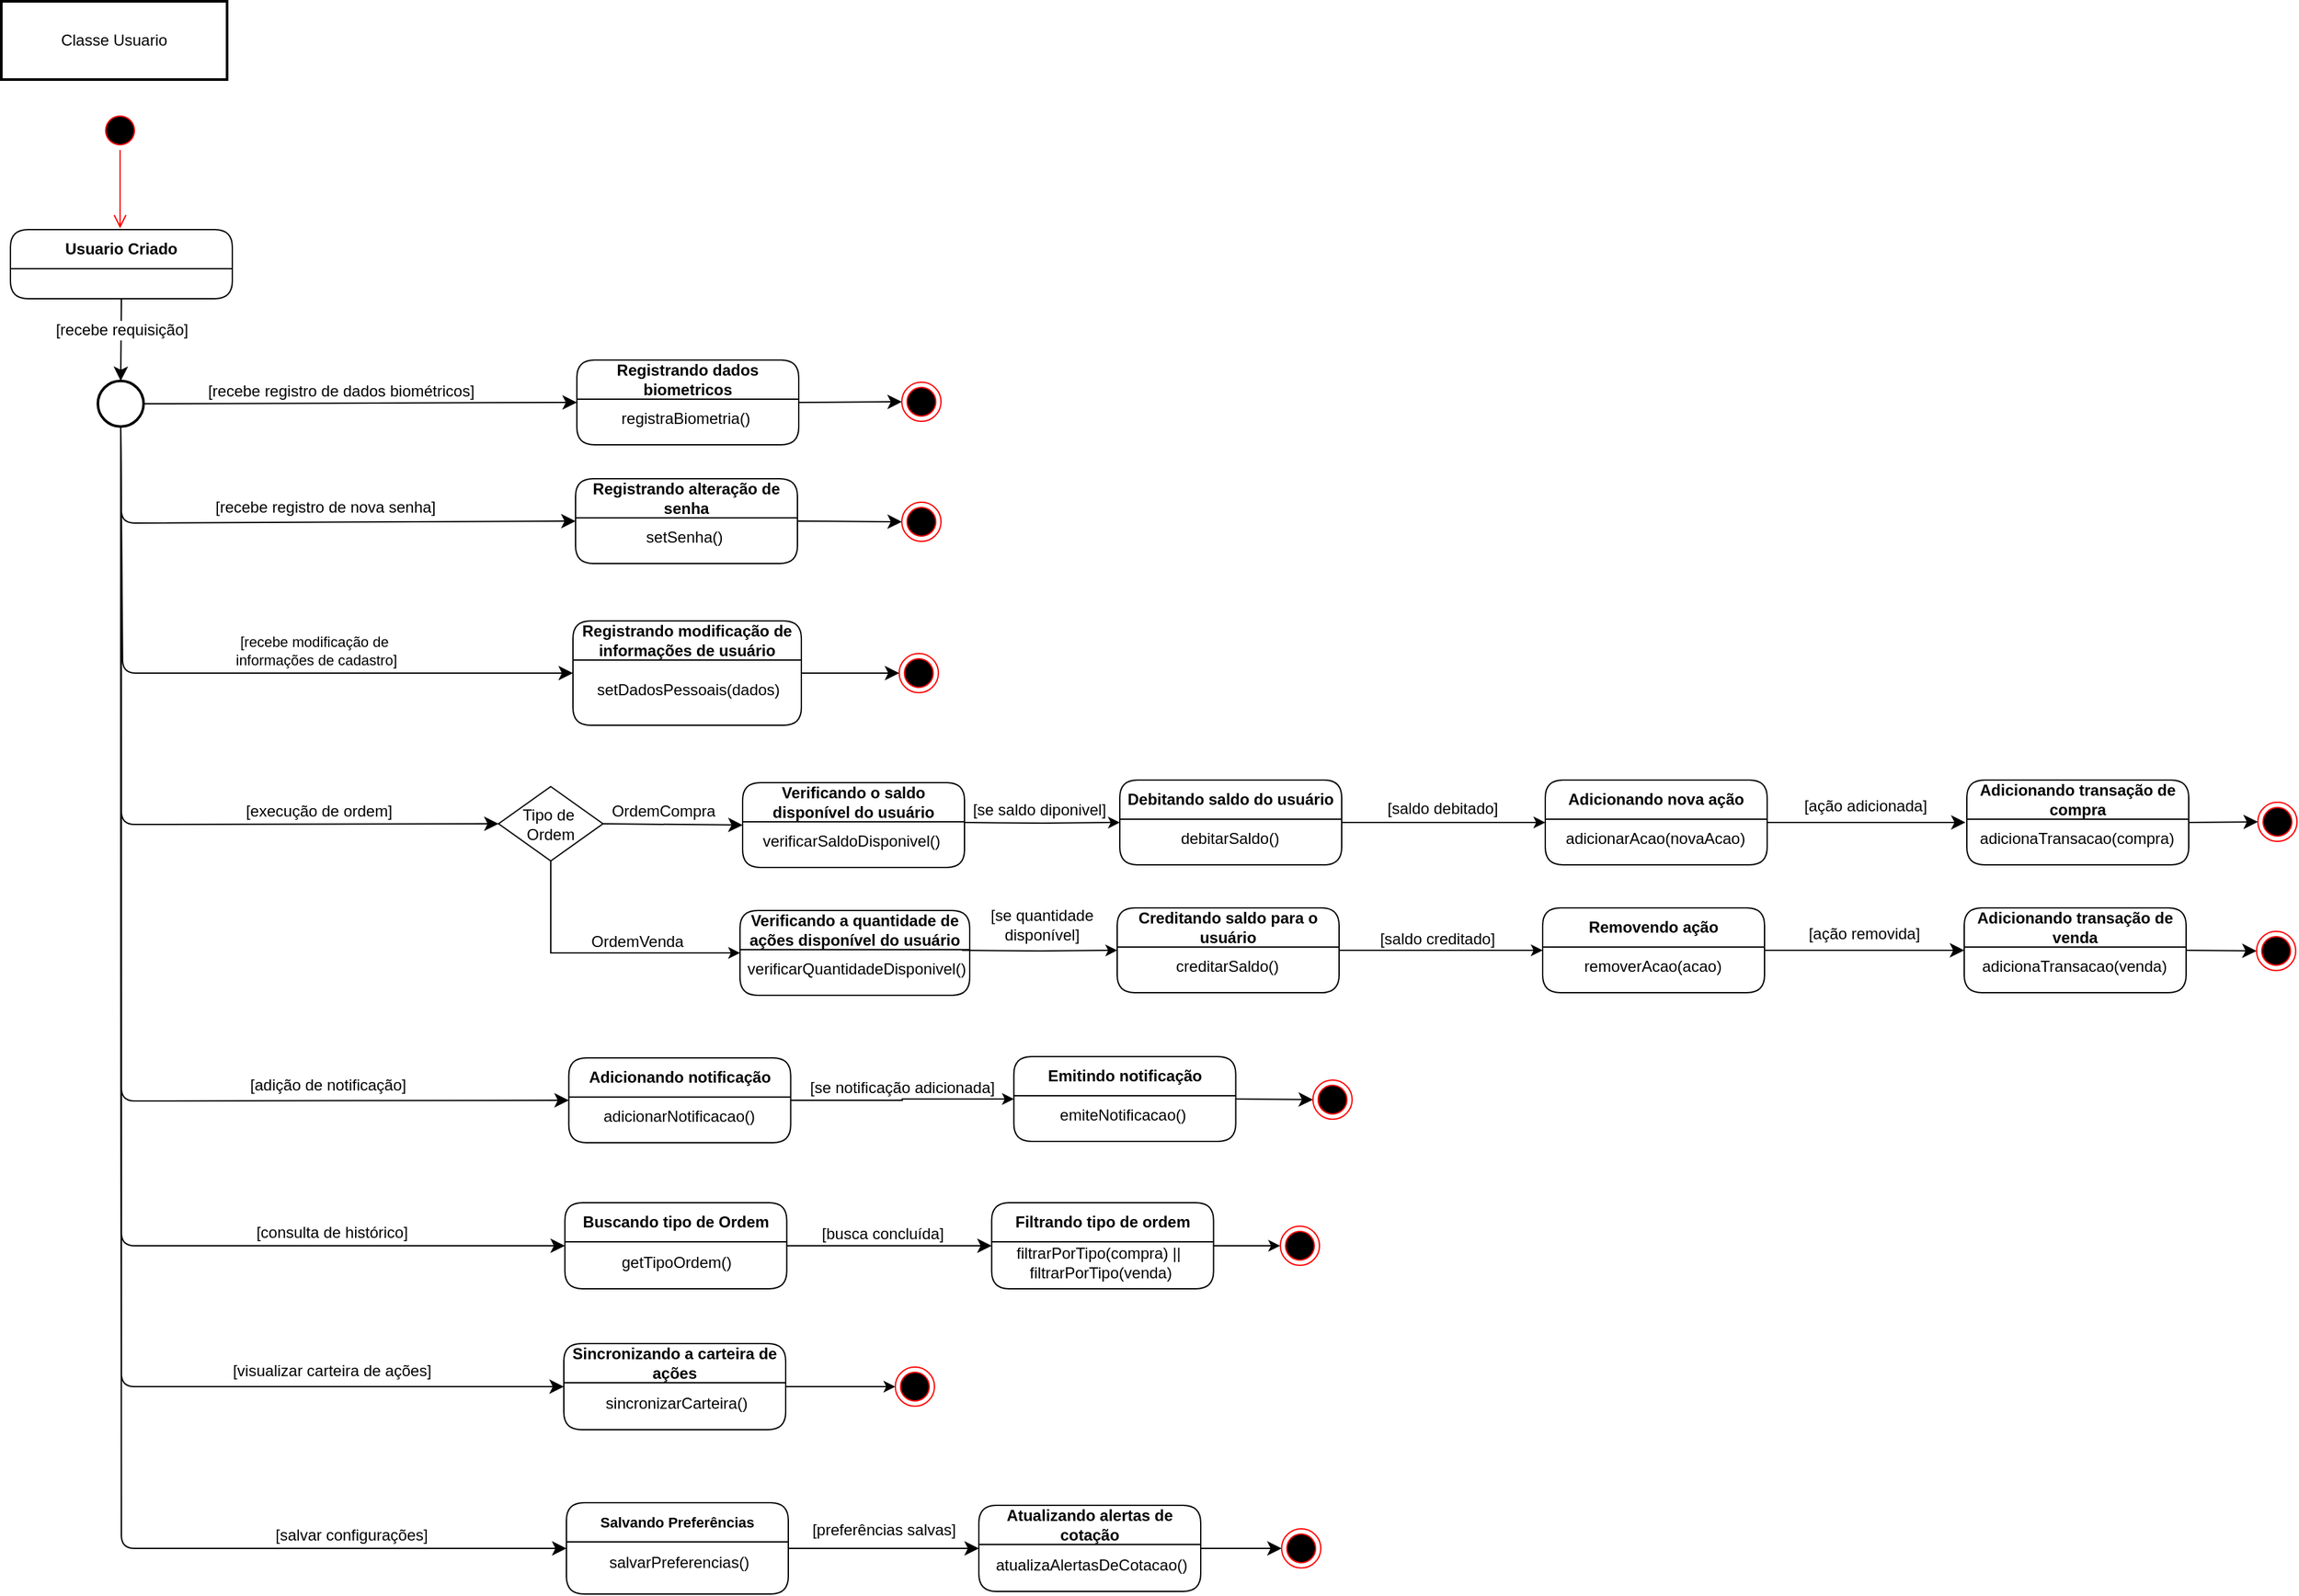 <mxfile version="24.7.17">
  <diagram name="Página-1" id="I79DG9nxFcM3Ktv46hhQ">
    <mxGraphModel dx="2790" dy="1002" grid="0" gridSize="10" guides="0" tooltips="1" connect="1" arrows="1" fold="1" page="0" pageScale="1" pageWidth="827" pageHeight="1169" math="0" shadow="0">
      <root>
        <mxCell id="0" />
        <mxCell id="1" parent="0" />
        <mxCell id="G_4jB5h9tyF6BoxG4SK3-19" style="edgeStyle=none;shape=connector;curved=0;rounded=1;orthogonalLoop=1;jettySize=auto;html=1;exitX=0.5;exitY=1;exitDx=0;exitDy=0;entryX=0.5;entryY=0;entryDx=0;entryDy=0;strokeColor=default;align=center;verticalAlign=middle;fontFamily=Helvetica;fontSize=12;fontColor=default;labelBackgroundColor=default;startSize=8;endArrow=classic;endSize=8;" parent="1" edge="1" target="G_4jB5h9tyF6BoxG4SK3-18" source="G_4jB5h9tyF6BoxG4SK3-15">
          <mxGeometry relative="1" as="geometry">
            <mxPoint x="-265" y="723.5" as="sourcePoint" />
            <mxPoint x="-128.0" y="722.5" as="targetPoint" />
          </mxGeometry>
        </mxCell>
        <mxCell id="q8ojRqLTtz0W8uFgenrz-3" value="[recebe requisição]" style="edgeLabel;html=1;align=center;verticalAlign=middle;resizable=0;points=[];fontSize=12;fontFamily=Helvetica;fontColor=default;labelBackgroundColor=default;" parent="G_4jB5h9tyF6BoxG4SK3-19" vertex="1" connectable="0">
          <mxGeometry x="-0.189" y="2" relative="1" as="geometry">
            <mxPoint x="-2" y="-2" as="offset" />
          </mxGeometry>
        </mxCell>
        <mxCell id="G_4jB5h9tyF6BoxG4SK3-15" value="Usuario Criado" style="swimlane;whiteSpace=wrap;html=1;startSize=30;rounded=1;" parent="1" vertex="1">
          <mxGeometry x="-196" y="589" width="170" height="53" as="geometry" />
        </mxCell>
        <mxCell id="j5lY1KdBsQA8LZKXSyf9-4" style="edgeStyle=none;curved=0;rounded=1;orthogonalLoop=1;jettySize=auto;html=1;exitX=0.5;exitY=1;exitDx=0;exitDy=0;entryX=0;entryY=0.5;entryDx=0;entryDy=0;fontSize=12;startSize=8;endSize=8;" edge="1" parent="1" source="G_4jB5h9tyF6BoxG4SK3-18" target="tV29D7XiEOSRwRjeyNrB-37">
          <mxGeometry relative="1" as="geometry">
            <Array as="points">
              <mxPoint x="-111" y="814" />
            </Array>
          </mxGeometry>
        </mxCell>
        <mxCell id="j5lY1KdBsQA8LZKXSyf9-6" style="edgeStyle=none;shape=connector;curved=0;rounded=1;orthogonalLoop=1;jettySize=auto;html=1;exitX=1;exitY=0.5;exitDx=0;exitDy=0;entryX=0;entryY=0.5;entryDx=0;entryDy=0;strokeColor=default;align=center;verticalAlign=middle;fontFamily=Helvetica;fontSize=12;fontColor=default;labelBackgroundColor=default;startSize=8;endArrow=classic;endSize=8;" edge="1" parent="1" source="G_4jB5h9tyF6BoxG4SK3-18" target="tV29D7XiEOSRwRjeyNrB-5">
          <mxGeometry relative="1" as="geometry" />
        </mxCell>
        <mxCell id="j5lY1KdBsQA8LZKXSyf9-7" value="[recebe registro de dados biométricos]" style="edgeLabel;html=1;align=center;verticalAlign=middle;resizable=0;points=[];fontSize=12;fontFamily=Helvetica;fontColor=default;labelBackgroundColor=default;" vertex="1" connectable="0" parent="j5lY1KdBsQA8LZKXSyf9-6">
          <mxGeometry x="-0.125" y="-1" relative="1" as="geometry">
            <mxPoint x="5" y="-10" as="offset" />
          </mxGeometry>
        </mxCell>
        <mxCell id="j5lY1KdBsQA8LZKXSyf9-13" style="edgeStyle=none;shape=connector;curved=0;rounded=1;orthogonalLoop=1;jettySize=auto;html=1;exitX=0.5;exitY=1;exitDx=0;exitDy=0;entryX=0;entryY=0.5;entryDx=0;entryDy=0;strokeColor=default;align=center;verticalAlign=middle;fontFamily=Helvetica;fontSize=12;fontColor=default;labelBackgroundColor=default;startSize=8;endArrow=classic;endSize=8;" edge="1" parent="1" source="G_4jB5h9tyF6BoxG4SK3-18" target="tV29D7XiEOSRwRjeyNrB-44">
          <mxGeometry relative="1" as="geometry">
            <Array as="points">
              <mxPoint x="-110" y="929" />
            </Array>
          </mxGeometry>
        </mxCell>
        <mxCell id="j5lY1KdBsQA8LZKXSyf9-15" style="edgeStyle=none;shape=connector;curved=0;rounded=1;orthogonalLoop=1;jettySize=auto;html=1;exitX=0.5;exitY=1;exitDx=0;exitDy=0;entryX=0;entryY=0.5;entryDx=0;entryDy=0;strokeColor=default;align=center;verticalAlign=middle;fontFamily=Helvetica;fontSize=12;fontColor=default;labelBackgroundColor=default;startSize=8;endArrow=classic;endSize=8;" edge="1" parent="1" source="G_4jB5h9tyF6BoxG4SK3-18" target="tV29D7XiEOSRwRjeyNrB-130">
          <mxGeometry relative="1" as="geometry">
            <Array as="points">
              <mxPoint x="-111" y="1045" />
            </Array>
          </mxGeometry>
        </mxCell>
        <mxCell id="j5lY1KdBsQA8LZKXSyf9-23" style="edgeStyle=none;shape=connector;curved=0;rounded=1;orthogonalLoop=1;jettySize=auto;html=1;exitX=0.5;exitY=1;exitDx=0;exitDy=0;entryX=0;entryY=0.5;entryDx=0;entryDy=0;strokeColor=default;align=center;verticalAlign=middle;fontFamily=Helvetica;fontSize=12;fontColor=default;labelBackgroundColor=default;startSize=8;endArrow=classic;endSize=8;" edge="1" parent="1" source="G_4jB5h9tyF6BoxG4SK3-18" target="tV29D7XiEOSRwRjeyNrB-94">
          <mxGeometry relative="1" as="geometry">
            <Array as="points">
              <mxPoint x="-111" y="1257" />
            </Array>
          </mxGeometry>
        </mxCell>
        <mxCell id="j5lY1KdBsQA8LZKXSyf9-29" style="edgeStyle=none;shape=connector;curved=0;rounded=1;orthogonalLoop=1;jettySize=auto;html=1;exitX=0.5;exitY=1;exitDx=0;exitDy=0;entryX=0;entryY=0.5;entryDx=0;entryDy=0;strokeColor=default;align=center;verticalAlign=middle;fontFamily=Helvetica;fontSize=12;fontColor=default;labelBackgroundColor=default;startSize=8;endArrow=classic;endSize=8;" edge="1" parent="1" source="G_4jB5h9tyF6BoxG4SK3-18" target="tV29D7XiEOSRwRjeyNrB-118">
          <mxGeometry relative="1" as="geometry">
            <Array as="points">
              <mxPoint x="-111" y="1368" />
            </Array>
          </mxGeometry>
        </mxCell>
        <mxCell id="j5lY1KdBsQA8LZKXSyf9-30" style="edgeStyle=none;shape=connector;curved=0;rounded=1;orthogonalLoop=1;jettySize=auto;html=1;exitX=0.5;exitY=1;exitDx=0;exitDy=0;strokeColor=default;align=center;verticalAlign=middle;fontFamily=Helvetica;fontSize=12;fontColor=default;labelBackgroundColor=default;startSize=8;endArrow=classic;endSize=8;entryX=0;entryY=0.5;entryDx=0;entryDy=0;" edge="1" parent="1" source="G_4jB5h9tyF6BoxG4SK3-18" target="tV29D7XiEOSRwRjeyNrB-153">
          <mxGeometry relative="1" as="geometry">
            <Array as="points">
              <mxPoint x="-111" y="1476" />
            </Array>
          </mxGeometry>
        </mxCell>
        <mxCell id="j5lY1KdBsQA8LZKXSyf9-32" style="edgeStyle=none;shape=connector;curved=0;rounded=1;orthogonalLoop=1;jettySize=auto;html=1;exitX=0.5;exitY=1;exitDx=0;exitDy=0;entryX=0;entryY=0.5;entryDx=0;entryDy=0;strokeColor=default;align=center;verticalAlign=middle;fontFamily=Helvetica;fontSize=12;fontColor=default;labelBackgroundColor=default;startSize=8;endArrow=classic;endSize=8;" edge="1" parent="1" source="G_4jB5h9tyF6BoxG4SK3-18" target="tV29D7XiEOSRwRjeyNrB-165">
          <mxGeometry relative="1" as="geometry">
            <Array as="points">
              <mxPoint x="-111" y="1600" />
            </Array>
          </mxGeometry>
        </mxCell>
        <mxCell id="G_4jB5h9tyF6BoxG4SK3-18" value="" style="ellipse;whiteSpace=wrap;html=1;aspect=fixed;fontFamily=Helvetica;fontSize=12;fontColor=default;labelBackgroundColor=default;strokeWidth=2;" parent="1" vertex="1">
          <mxGeometry x="-129" y="705" width="35" height="35" as="geometry" />
        </mxCell>
        <mxCell id="G_4jB5h9tyF6BoxG4SK3-28" value="Classe Usuario" style="rounded=0;whiteSpace=wrap;html=1;fontFamily=Helvetica;fontSize=12;fontColor=default;labelBackgroundColor=default;strokeWidth=2;" parent="1" vertex="1">
          <mxGeometry x="-203" y="414" width="173" height="60" as="geometry" />
        </mxCell>
        <mxCell id="q8ojRqLTtz0W8uFgenrz-1" value="" style="ellipse;html=1;shape=startState;fillColor=#000000;strokeColor=#ff0000;fontFamily=Helvetica;fontSize=12;fontColor=default;labelBackgroundColor=default;" parent="1" vertex="1">
          <mxGeometry x="-127" y="498" width="30" height="30" as="geometry" />
        </mxCell>
        <mxCell id="q8ojRqLTtz0W8uFgenrz-2" value="" style="edgeStyle=orthogonalEdgeStyle;html=1;verticalAlign=bottom;endArrow=open;endSize=8;strokeColor=#ff0000;rounded=1;align=center;fontFamily=Helvetica;fontSize=12;fontColor=default;labelBackgroundColor=default;curved=0;" parent="1" source="q8ojRqLTtz0W8uFgenrz-1" edge="1">
          <mxGeometry relative="1" as="geometry">
            <mxPoint x="-112" y="588" as="targetPoint" />
          </mxGeometry>
        </mxCell>
        <mxCell id="j5lY1KdBsQA8LZKXSyf9-5" style="edgeStyle=none;shape=connector;curved=0;rounded=1;orthogonalLoop=1;jettySize=auto;html=1;exitX=1;exitY=0.5;exitDx=0;exitDy=0;entryX=0;entryY=0.5;entryDx=0;entryDy=0;strokeColor=default;align=center;verticalAlign=middle;fontFamily=Helvetica;fontSize=12;fontColor=default;labelBackgroundColor=default;startSize=8;endArrow=classic;endSize=8;" edge="1" parent="1" source="tV29D7XiEOSRwRjeyNrB-5" target="j5lY1KdBsQA8LZKXSyf9-2">
          <mxGeometry relative="1" as="geometry" />
        </mxCell>
        <mxCell id="tV29D7XiEOSRwRjeyNrB-5" value="Registrando dados biometricos" style="swimlane;whiteSpace=wrap;html=1;startSize=30;rounded=1;" parent="1" vertex="1">
          <mxGeometry x="238" y="689" width="170" height="65" as="geometry" />
        </mxCell>
        <mxCell id="tV29D7XiEOSRwRjeyNrB-6" value="registraBiometria()" style="text;html=1;align=center;verticalAlign=middle;resizable=0;points=[];autosize=1;strokeColor=none;fillColor=none;" parent="tV29D7XiEOSRwRjeyNrB-5" vertex="1">
          <mxGeometry x="24" y="32" width="117" height="26" as="geometry" />
        </mxCell>
        <mxCell id="j5lY1KdBsQA8LZKXSyf9-9" style="edgeStyle=none;shape=connector;curved=0;rounded=1;orthogonalLoop=1;jettySize=auto;html=1;exitX=1;exitY=0.5;exitDx=0;exitDy=0;entryX=0;entryY=0.5;entryDx=0;entryDy=0;strokeColor=default;align=center;verticalAlign=middle;fontFamily=Helvetica;fontSize=12;fontColor=default;labelBackgroundColor=default;startSize=8;endArrow=classic;endSize=8;" edge="1" parent="1" source="tV29D7XiEOSRwRjeyNrB-37" target="j5lY1KdBsQA8LZKXSyf9-3">
          <mxGeometry relative="1" as="geometry" />
        </mxCell>
        <mxCell id="tV29D7XiEOSRwRjeyNrB-37" value="Registrando alteração de senha" style="swimlane;whiteSpace=wrap;html=1;startSize=30;rounded=1;" parent="1" vertex="1">
          <mxGeometry x="237" y="780" width="170" height="65" as="geometry" />
        </mxCell>
        <mxCell id="tV29D7XiEOSRwRjeyNrB-38" value="setSenha()" style="text;html=1;align=center;verticalAlign=middle;resizable=0;points=[];autosize=1;strokeColor=none;fillColor=none;" parent="tV29D7XiEOSRwRjeyNrB-37" vertex="1">
          <mxGeometry x="44" y="32" width="77" height="26" as="geometry" />
        </mxCell>
        <mxCell id="j5lY1KdBsQA8LZKXSyf9-14" style="edgeStyle=none;shape=connector;curved=0;rounded=1;orthogonalLoop=1;jettySize=auto;html=1;exitX=1;exitY=0.5;exitDx=0;exitDy=0;entryX=0;entryY=0.5;entryDx=0;entryDy=0;strokeColor=default;align=center;verticalAlign=middle;fontFamily=Helvetica;fontSize=12;fontColor=default;labelBackgroundColor=default;startSize=8;endArrow=classic;endSize=8;" edge="1" parent="1" source="tV29D7XiEOSRwRjeyNrB-44" target="j5lY1KdBsQA8LZKXSyf9-8">
          <mxGeometry relative="1" as="geometry" />
        </mxCell>
        <mxCell id="tV29D7XiEOSRwRjeyNrB-44" value="Registrando modificação de informações de usuário" style="swimlane;whiteSpace=wrap;html=1;startSize=30;rounded=1;" parent="1" vertex="1">
          <mxGeometry x="235" y="889" width="175" height="80" as="geometry" />
        </mxCell>
        <mxCell id="tV29D7XiEOSRwRjeyNrB-45" value="setDadosPessoais(dados)" style="text;html=1;align=center;verticalAlign=middle;resizable=0;points=[];autosize=1;strokeColor=none;fillColor=none;" parent="tV29D7XiEOSRwRjeyNrB-44" vertex="1">
          <mxGeometry x="9" y="40" width="158" height="26" as="geometry" />
        </mxCell>
        <mxCell id="tV29D7XiEOSRwRjeyNrB-48" value="[recebe modificação de&amp;nbsp;&lt;div&gt;informações de cadastro]&lt;/div&gt;" style="edgeLabel;html=1;align=center;verticalAlign=middle;resizable=0;points=[];" parent="1" vertex="1" connectable="0">
          <mxGeometry x="37.995" y="912.001" as="geometry" />
        </mxCell>
        <mxCell id="tV29D7XiEOSRwRjeyNrB-103" style="edgeStyle=orthogonalEdgeStyle;rounded=0;orthogonalLoop=1;jettySize=auto;html=1;entryX=0;entryY=0.5;entryDx=0;entryDy=0;" parent="1" target="tV29D7XiEOSRwRjeyNrB-62" edge="1">
          <mxGeometry relative="1" as="geometry">
            <mxPoint x="535" y="1043.5" as="sourcePoint" />
          </mxGeometry>
        </mxCell>
        <mxCell id="tV29D7XiEOSRwRjeyNrB-53" value="Verificando o saldo disponível do usuário" style="swimlane;whiteSpace=wrap;html=1;startSize=30;rounded=1;" parent="1" vertex="1">
          <mxGeometry x="365" y="1013" width="170" height="65" as="geometry" />
        </mxCell>
        <mxCell id="tV29D7XiEOSRwRjeyNrB-54" value="verificarSaldoDisponivel()" style="text;html=1;align=center;verticalAlign=middle;resizable=0;points=[];autosize=1;strokeColor=none;fillColor=none;" parent="tV29D7XiEOSRwRjeyNrB-53" vertex="1">
          <mxGeometry x="6" y="32" width="154" height="26" as="geometry" />
        </mxCell>
        <mxCell id="tV29D7XiEOSRwRjeyNrB-57" value="[execução de ordem]" style="text;html=1;align=center;verticalAlign=middle;resizable=0;points=[];autosize=1;strokeColor=none;fillColor=none;" parent="1" vertex="1">
          <mxGeometry x="-25" y="1022" width="130" height="26" as="geometry" />
        </mxCell>
        <mxCell id="tV29D7XiEOSRwRjeyNrB-104" style="edgeStyle=orthogonalEdgeStyle;rounded=0;orthogonalLoop=1;jettySize=auto;html=1;entryX=0;entryY=0.5;entryDx=0;entryDy=0;" parent="1" source="tV29D7XiEOSRwRjeyNrB-62" target="tV29D7XiEOSRwRjeyNrB-72" edge="1">
          <mxGeometry relative="1" as="geometry" />
        </mxCell>
        <mxCell id="tV29D7XiEOSRwRjeyNrB-62" value="Debitando saldo do usuário" style="swimlane;whiteSpace=wrap;html=1;startSize=30;rounded=1;" parent="1" vertex="1">
          <mxGeometry x="654" y="1011" width="170" height="65" as="geometry" />
        </mxCell>
        <mxCell id="tV29D7XiEOSRwRjeyNrB-63" value="debitarSaldo()" style="text;html=1;align=center;verticalAlign=middle;resizable=0;points=[];autosize=1;strokeColor=none;fillColor=none;" parent="tV29D7XiEOSRwRjeyNrB-62" vertex="1">
          <mxGeometry x="37" y="32" width="93" height="26" as="geometry" />
        </mxCell>
        <mxCell id="tV29D7XiEOSRwRjeyNrB-72" value="Adicionando nova ação" style="swimlane;whiteSpace=wrap;html=1;startSize=30;rounded=1;" parent="1" vertex="1">
          <mxGeometry x="980" y="1011" width="170" height="65" as="geometry" />
        </mxCell>
        <mxCell id="tV29D7XiEOSRwRjeyNrB-73" value="adicionarAcao(novaAcao)" style="text;html=1;align=center;verticalAlign=middle;resizable=0;points=[];autosize=1;strokeColor=none;fillColor=none;" parent="tV29D7XiEOSRwRjeyNrB-72" vertex="1">
          <mxGeometry x="6" y="32" width="155" height="26" as="geometry" />
        </mxCell>
        <mxCell id="tV29D7XiEOSRwRjeyNrB-75" value="[saldo debitado]" style="text;html=1;align=center;verticalAlign=middle;resizable=0;points=[];autosize=1;strokeColor=none;fillColor=none;" parent="1" vertex="1">
          <mxGeometry x="849" y="1020" width="103" height="26" as="geometry" />
        </mxCell>
        <mxCell id="j5lY1KdBsQA8LZKXSyf9-19" style="edgeStyle=none;shape=connector;curved=0;rounded=1;orthogonalLoop=1;jettySize=auto;html=1;exitX=1;exitY=0.5;exitDx=0;exitDy=0;entryX=0;entryY=0.5;entryDx=0;entryDy=0;strokeColor=default;align=center;verticalAlign=middle;fontFamily=Helvetica;fontSize=12;fontColor=default;labelBackgroundColor=default;startSize=8;endArrow=classic;endSize=8;" edge="1" parent="1" source="tV29D7XiEOSRwRjeyNrB-84" target="j5lY1KdBsQA8LZKXSyf9-18">
          <mxGeometry relative="1" as="geometry" />
        </mxCell>
        <mxCell id="tV29D7XiEOSRwRjeyNrB-84" value="Adicionando transação de compra" style="swimlane;whiteSpace=wrap;html=1;startSize=30;rounded=1;" parent="1" vertex="1">
          <mxGeometry x="1303" y="1011" width="170" height="65" as="geometry" />
        </mxCell>
        <mxCell id="tV29D7XiEOSRwRjeyNrB-85" value="adicionaTransacao(compra)" style="text;html=1;align=center;verticalAlign=middle;resizable=0;points=[];autosize=1;strokeColor=none;fillColor=none;" parent="tV29D7XiEOSRwRjeyNrB-84" vertex="1">
          <mxGeometry y="32" width="167" height="26" as="geometry" />
        </mxCell>
        <mxCell id="tV29D7XiEOSRwRjeyNrB-86" value="[ação adicionada]" style="text;html=1;align=center;verticalAlign=middle;resizable=0;points=[];autosize=1;strokeColor=none;fillColor=none;" parent="1" vertex="1">
          <mxGeometry x="1169" y="1018" width="112" height="26" as="geometry" />
        </mxCell>
        <mxCell id="tV29D7XiEOSRwRjeyNrB-112" style="edgeStyle=orthogonalEdgeStyle;rounded=0;orthogonalLoop=1;jettySize=auto;html=1;entryX=0;entryY=0.5;entryDx=0;entryDy=0;" parent="1" source="tV29D7XiEOSRwRjeyNrB-94" target="tV29D7XiEOSRwRjeyNrB-110" edge="1">
          <mxGeometry relative="1" as="geometry" />
        </mxCell>
        <mxCell id="tV29D7XiEOSRwRjeyNrB-94" value="Adicionando notificação" style="swimlane;whiteSpace=wrap;html=1;startSize=30;rounded=1;" parent="1" vertex="1">
          <mxGeometry x="231.82" y="1224" width="170" height="65" as="geometry" />
        </mxCell>
        <mxCell id="tV29D7XiEOSRwRjeyNrB-95" value="adicionarNotificacao()" style="text;html=1;align=center;verticalAlign=middle;resizable=0;points=[];autosize=1;strokeColor=none;fillColor=none;" parent="tV29D7XiEOSRwRjeyNrB-94" vertex="1">
          <mxGeometry x="17" y="32" width="134" height="26" as="geometry" />
        </mxCell>
        <mxCell id="tV29D7XiEOSRwRjeyNrB-102" value="[se saldo diponivel]" style="text;html=1;align=center;verticalAlign=middle;resizable=0;points=[];autosize=1;strokeColor=none;fillColor=none;" parent="1" vertex="1">
          <mxGeometry x="532" y="1021" width="120" height="26" as="geometry" />
        </mxCell>
        <mxCell id="tV29D7XiEOSRwRjeyNrB-107" value="[adição de notificação]" style="text;html=1;align=center;verticalAlign=middle;resizable=0;points=[];autosize=1;strokeColor=none;fillColor=none;" parent="1" vertex="1">
          <mxGeometry x="-22" y="1232" width="137" height="26" as="geometry" />
        </mxCell>
        <mxCell id="j5lY1KdBsQA8LZKXSyf9-27" style="edgeStyle=none;shape=connector;curved=0;rounded=1;orthogonalLoop=1;jettySize=auto;html=1;exitX=1;exitY=0.5;exitDx=0;exitDy=0;entryX=0;entryY=0.5;entryDx=0;entryDy=0;strokeColor=default;align=center;verticalAlign=middle;fontFamily=Helvetica;fontSize=12;fontColor=default;labelBackgroundColor=default;startSize=8;endArrow=classic;endSize=8;" edge="1" parent="1" source="tV29D7XiEOSRwRjeyNrB-110" target="j5lY1KdBsQA8LZKXSyf9-26">
          <mxGeometry relative="1" as="geometry" />
        </mxCell>
        <mxCell id="tV29D7XiEOSRwRjeyNrB-110" value="Emitindo notificação" style="swimlane;whiteSpace=wrap;html=1;startSize=30;rounded=1;" parent="1" vertex="1">
          <mxGeometry x="572.82" y="1223" width="170" height="65" as="geometry" />
        </mxCell>
        <mxCell id="tV29D7XiEOSRwRjeyNrB-111" value="emiteNotificacao()" style="text;html=1;align=center;verticalAlign=middle;resizable=0;points=[];autosize=1;strokeColor=none;fillColor=none;" parent="tV29D7XiEOSRwRjeyNrB-110" vertex="1">
          <mxGeometry x="26" y="32" width="115" height="26" as="geometry" />
        </mxCell>
        <mxCell id="tV29D7XiEOSRwRjeyNrB-113" value="[se notificação adicionada]" style="text;html=1;align=center;verticalAlign=middle;resizable=0;points=[];autosize=1;strokeColor=none;fillColor=none;" parent="1" vertex="1">
          <mxGeometry x="407" y="1234" width="159" height="26" as="geometry" />
        </mxCell>
        <mxCell id="j5lY1KdBsQA8LZKXSyf9-24" style="edgeStyle=none;shape=connector;curved=0;rounded=1;orthogonalLoop=1;jettySize=auto;html=1;exitX=1;exitY=0.5;exitDx=0;exitDy=0;entryX=0;entryY=0.5;entryDx=0;entryDy=0;strokeColor=default;align=center;verticalAlign=middle;fontFamily=Helvetica;fontSize=12;fontColor=default;labelBackgroundColor=default;startSize=8;endArrow=classic;endSize=8;" edge="1" parent="1" source="tV29D7XiEOSRwRjeyNrB-118" target="tV29D7XiEOSRwRjeyNrB-122">
          <mxGeometry relative="1" as="geometry" />
        </mxCell>
        <mxCell id="tV29D7XiEOSRwRjeyNrB-118" value="Buscando tipo de Ordem" style="swimlane;whiteSpace=wrap;html=1;startSize=30;rounded=1;" parent="1" vertex="1">
          <mxGeometry x="228.82" y="1335" width="170" height="66" as="geometry" />
        </mxCell>
        <mxCell id="tV29D7XiEOSRwRjeyNrB-119" value="getTipoOrdem()" style="text;html=1;align=center;verticalAlign=middle;resizable=0;points=[];autosize=1;strokeColor=none;fillColor=none;" parent="tV29D7XiEOSRwRjeyNrB-118" vertex="1">
          <mxGeometry x="34" y="33" width="102" height="26" as="geometry" />
        </mxCell>
        <mxCell id="tV29D7XiEOSRwRjeyNrB-121" value="[consulta de histórico]" style="text;html=1;align=center;verticalAlign=middle;resizable=0;points=[];autosize=1;strokeColor=none;fillColor=none;" parent="1" vertex="1">
          <mxGeometry x="-17" y="1345" width="134" height="26" as="geometry" />
        </mxCell>
        <mxCell id="tV29D7XiEOSRwRjeyNrB-129" style="edgeStyle=orthogonalEdgeStyle;rounded=0;orthogonalLoop=1;jettySize=auto;html=1;entryX=0;entryY=0.5;entryDx=0;entryDy=0;" parent="1" source="tV29D7XiEOSRwRjeyNrB-122" edge="1">
          <mxGeometry relative="1" as="geometry">
            <mxPoint x="776.82" y="1368" as="targetPoint" />
          </mxGeometry>
        </mxCell>
        <mxCell id="tV29D7XiEOSRwRjeyNrB-122" value="Filtrando tipo de ordem" style="swimlane;whiteSpace=wrap;html=1;startSize=30;rounded=1;" parent="1" vertex="1">
          <mxGeometry x="555.82" y="1335" width="170" height="66" as="geometry" />
        </mxCell>
        <mxCell id="tV29D7XiEOSRwRjeyNrB-123" value="filtrarPorTipo(compra) ||&amp;nbsp;&lt;div&gt;filtrarPorTipo(venda)&lt;/div&gt;" style="text;html=1;align=center;verticalAlign=middle;resizable=0;points=[];autosize=1;strokeColor=none;fillColor=none;" parent="tV29D7XiEOSRwRjeyNrB-122" vertex="1">
          <mxGeometry x="10" y="25" width="147" height="41" as="geometry" />
        </mxCell>
        <mxCell id="tV29D7XiEOSRwRjeyNrB-125" value="[busca concluída]" style="text;html=1;align=center;verticalAlign=middle;resizable=0;points=[];autosize=1;strokeColor=none;fillColor=none;" parent="1" vertex="1">
          <mxGeometry x="416" y="1346" width="111" height="26" as="geometry" />
        </mxCell>
        <mxCell id="tV29D7XiEOSRwRjeyNrB-148" style="edgeStyle=orthogonalEdgeStyle;rounded=0;orthogonalLoop=1;jettySize=auto;html=1;entryX=0;entryY=0.5;entryDx=0;entryDy=0;exitX=0.5;exitY=1;exitDx=0;exitDy=0;" parent="1" source="tV29D7XiEOSRwRjeyNrB-130" target="tV29D7XiEOSRwRjeyNrB-132" edge="1">
          <mxGeometry relative="1" as="geometry" />
        </mxCell>
        <mxCell id="j5lY1KdBsQA8LZKXSyf9-16" style="edgeStyle=none;shape=connector;curved=0;rounded=1;orthogonalLoop=1;jettySize=auto;html=1;exitX=1;exitY=0.5;exitDx=0;exitDy=0;entryX=0;entryY=0.5;entryDx=0;entryDy=0;strokeColor=default;align=center;verticalAlign=middle;fontFamily=Helvetica;fontSize=12;fontColor=default;labelBackgroundColor=default;startSize=8;endArrow=classic;endSize=8;" edge="1" parent="1" source="tV29D7XiEOSRwRjeyNrB-130" target="tV29D7XiEOSRwRjeyNrB-53">
          <mxGeometry relative="1" as="geometry" />
        </mxCell>
        <mxCell id="tV29D7XiEOSRwRjeyNrB-130" value="Tipo de&amp;nbsp;&lt;div&gt;Ordem&lt;/div&gt;" style="rhombus;whiteSpace=wrap;html=1;" parent="1" vertex="1">
          <mxGeometry x="178" y="1016" width="80" height="57" as="geometry" />
        </mxCell>
        <mxCell id="tV29D7XiEOSRwRjeyNrB-131" style="edgeStyle=orthogonalEdgeStyle;rounded=0;orthogonalLoop=1;jettySize=auto;html=1;entryX=0;entryY=0.5;entryDx=0;entryDy=0;" parent="1" target="tV29D7XiEOSRwRjeyNrB-135" edge="1">
          <mxGeometry relative="1" as="geometry">
            <mxPoint x="533" y="1141.5" as="sourcePoint" />
          </mxGeometry>
        </mxCell>
        <mxCell id="tV29D7XiEOSRwRjeyNrB-132" value="Verificando a quantidade de ações disponível do usuário" style="swimlane;whiteSpace=wrap;html=1;startSize=30;rounded=1;" parent="1" vertex="1">
          <mxGeometry x="363" y="1111" width="176" height="65" as="geometry">
            <mxRectangle x="363" y="1111" width="336" height="30" as="alternateBounds" />
          </mxGeometry>
        </mxCell>
        <mxCell id="tV29D7XiEOSRwRjeyNrB-133" value="verificarQuantidadeDisponivel()" style="text;html=1;align=center;verticalAlign=middle;resizable=0;points=[];autosize=1;strokeColor=none;fillColor=none;" parent="tV29D7XiEOSRwRjeyNrB-132" vertex="1">
          <mxGeometry x="-4" y="32" width="185" height="26" as="geometry" />
        </mxCell>
        <mxCell id="tV29D7XiEOSRwRjeyNrB-134" style="edgeStyle=orthogonalEdgeStyle;rounded=0;orthogonalLoop=1;jettySize=auto;html=1;entryX=0;entryY=0.5;entryDx=0;entryDy=0;" parent="1" source="tV29D7XiEOSRwRjeyNrB-135" target="tV29D7XiEOSRwRjeyNrB-137" edge="1">
          <mxGeometry relative="1" as="geometry" />
        </mxCell>
        <mxCell id="tV29D7XiEOSRwRjeyNrB-135" value="Creditando saldo para o usuário" style="swimlane;whiteSpace=wrap;html=1;startSize=30;rounded=1;" parent="1" vertex="1">
          <mxGeometry x="652" y="1109" width="170" height="65" as="geometry" />
        </mxCell>
        <mxCell id="tV29D7XiEOSRwRjeyNrB-136" value="creditarSaldo()" style="text;html=1;align=center;verticalAlign=middle;resizable=0;points=[];autosize=1;strokeColor=none;fillColor=none;" parent="tV29D7XiEOSRwRjeyNrB-135" vertex="1">
          <mxGeometry x="35" y="32" width="97" height="26" as="geometry" />
        </mxCell>
        <mxCell id="j5lY1KdBsQA8LZKXSyf9-20" style="edgeStyle=none;shape=connector;curved=0;rounded=1;orthogonalLoop=1;jettySize=auto;html=1;exitX=1;exitY=0.5;exitDx=0;exitDy=0;entryX=0;entryY=0.5;entryDx=0;entryDy=0;strokeColor=default;align=center;verticalAlign=middle;fontFamily=Helvetica;fontSize=12;fontColor=default;labelBackgroundColor=default;startSize=8;endArrow=classic;endSize=8;" edge="1" parent="1" source="tV29D7XiEOSRwRjeyNrB-137" target="tV29D7XiEOSRwRjeyNrB-141">
          <mxGeometry relative="1" as="geometry" />
        </mxCell>
        <mxCell id="tV29D7XiEOSRwRjeyNrB-137" value="Removendo ação" style="swimlane;whiteSpace=wrap;html=1;startSize=30;rounded=1;" parent="1" vertex="1">
          <mxGeometry x="978" y="1109" width="170" height="65" as="geometry" />
        </mxCell>
        <mxCell id="tV29D7XiEOSRwRjeyNrB-138" value="removerAcao(acao)" style="text;html=1;align=center;verticalAlign=middle;resizable=0;points=[];autosize=1;strokeColor=none;fillColor=none;" parent="tV29D7XiEOSRwRjeyNrB-137" vertex="1">
          <mxGeometry x="22" y="32" width="123" height="26" as="geometry" />
        </mxCell>
        <mxCell id="tV29D7XiEOSRwRjeyNrB-139" value="[saldo creditado]" style="text;html=1;align=center;verticalAlign=middle;resizable=0;points=[];autosize=1;strokeColor=none;fillColor=none;" parent="1" vertex="1">
          <mxGeometry x="844" y="1120" width="106" height="26" as="geometry" />
        </mxCell>
        <mxCell id="j5lY1KdBsQA8LZKXSyf9-22" style="edgeStyle=none;shape=connector;curved=0;rounded=1;orthogonalLoop=1;jettySize=auto;html=1;exitX=1;exitY=0.5;exitDx=0;exitDy=0;entryX=0;entryY=0.5;entryDx=0;entryDy=0;strokeColor=default;align=center;verticalAlign=middle;fontFamily=Helvetica;fontSize=12;fontColor=default;labelBackgroundColor=default;startSize=8;endArrow=classic;endSize=8;" edge="1" parent="1" source="tV29D7XiEOSRwRjeyNrB-141" target="j5lY1KdBsQA8LZKXSyf9-21">
          <mxGeometry relative="1" as="geometry" />
        </mxCell>
        <mxCell id="tV29D7XiEOSRwRjeyNrB-141" value="Adicionando transação de venda" style="swimlane;whiteSpace=wrap;html=1;startSize=30;rounded=1;" parent="1" vertex="1">
          <mxGeometry x="1301" y="1109" width="170" height="65" as="geometry" />
        </mxCell>
        <mxCell id="tV29D7XiEOSRwRjeyNrB-142" value="adicionaTransacao(venda)" style="text;html=1;align=center;verticalAlign=middle;resizable=0;points=[];autosize=1;strokeColor=none;fillColor=none;" parent="tV29D7XiEOSRwRjeyNrB-141" vertex="1">
          <mxGeometry x="4" y="32" width="160" height="26" as="geometry" />
        </mxCell>
        <mxCell id="tV29D7XiEOSRwRjeyNrB-143" value="[ação removida]" style="text;html=1;align=center;verticalAlign=middle;resizable=0;points=[];autosize=1;strokeColor=none;fillColor=none;" parent="1" vertex="1">
          <mxGeometry x="1172" y="1116" width="103" height="26" as="geometry" />
        </mxCell>
        <mxCell id="tV29D7XiEOSRwRjeyNrB-146" value="[se quantidade&lt;div&gt;disponível]&lt;/div&gt;" style="text;html=1;align=center;verticalAlign=middle;resizable=0;points=[];autosize=1;strokeColor=none;fillColor=none;" parent="1" vertex="1">
          <mxGeometry x="545" y="1101" width="97" height="41" as="geometry" />
        </mxCell>
        <mxCell id="tV29D7XiEOSRwRjeyNrB-149" value="OrdemCompra" style="text;html=1;align=center;verticalAlign=middle;resizable=0;points=[];autosize=1;strokeColor=none;fillColor=none;" parent="1" vertex="1">
          <mxGeometry x="255" y="1022" width="97" height="26" as="geometry" />
        </mxCell>
        <mxCell id="tV29D7XiEOSRwRjeyNrB-150" value="OrdemVenda" style="text;html=1;align=center;verticalAlign=middle;resizable=0;points=[];autosize=1;strokeColor=none;fillColor=none;" parent="1" vertex="1">
          <mxGeometry x="239" y="1122" width="89" height="26" as="geometry" />
        </mxCell>
        <mxCell id="tV29D7XiEOSRwRjeyNrB-160" style="edgeStyle=orthogonalEdgeStyle;rounded=0;orthogonalLoop=1;jettySize=auto;html=1;entryX=0;entryY=0.5;entryDx=0;entryDy=0;" parent="1" source="tV29D7XiEOSRwRjeyNrB-153" edge="1">
          <mxGeometry relative="1" as="geometry">
            <mxPoint x="482" y="1476" as="targetPoint" />
          </mxGeometry>
        </mxCell>
        <mxCell id="tV29D7XiEOSRwRjeyNrB-153" value="Sincronizando a carteira de ações" style="swimlane;whiteSpace=wrap;html=1;startSize=30;rounded=1;" parent="1" vertex="1">
          <mxGeometry x="228" y="1443" width="170" height="66" as="geometry" />
        </mxCell>
        <mxCell id="tV29D7XiEOSRwRjeyNrB-154" value="sincronizarCarteira()" style="text;html=1;align=center;verticalAlign=middle;resizable=0;points=[];autosize=1;strokeColor=none;fillColor=none;" parent="tV29D7XiEOSRwRjeyNrB-153" vertex="1">
          <mxGeometry x="22" y="33" width="127" height="26" as="geometry" />
        </mxCell>
        <mxCell id="tV29D7XiEOSRwRjeyNrB-156" value="[visualizar carteira de ações]" style="text;html=1;align=center;verticalAlign=middle;resizable=0;points=[];autosize=1;strokeColor=none;fillColor=none;" parent="1" vertex="1">
          <mxGeometry x="-35" y="1451" width="170" height="26" as="geometry" />
        </mxCell>
        <mxCell id="j5lY1KdBsQA8LZKXSyf9-33" style="edgeStyle=none;shape=connector;curved=0;rounded=1;orthogonalLoop=1;jettySize=auto;html=1;exitX=1;exitY=0.5;exitDx=0;exitDy=0;entryX=0;entryY=0.5;entryDx=0;entryDy=0;strokeColor=default;align=center;verticalAlign=middle;fontFamily=Helvetica;fontSize=12;fontColor=default;labelBackgroundColor=default;startSize=8;endArrow=classic;endSize=8;" edge="1" parent="1" source="tV29D7XiEOSRwRjeyNrB-165" target="tV29D7XiEOSRwRjeyNrB-174">
          <mxGeometry relative="1" as="geometry" />
        </mxCell>
        <mxCell id="tV29D7XiEOSRwRjeyNrB-165" value="&lt;span style=&quot;font-size: 11px;&quot;&gt;Salvando Preferências&lt;/span&gt;" style="swimlane;whiteSpace=wrap;html=1;startSize=30;rounded=1;" parent="1" vertex="1">
          <mxGeometry x="230" y="1565" width="170" height="70" as="geometry" />
        </mxCell>
        <mxCell id="tV29D7XiEOSRwRjeyNrB-166" value="salvarPreferencias()" style="text;html=1;align=center;verticalAlign=middle;resizable=0;points=[];autosize=1;strokeColor=none;fillColor=none;" parent="tV29D7XiEOSRwRjeyNrB-165" vertex="1">
          <mxGeometry x="23" y="33" width="125" height="26" as="geometry" />
        </mxCell>
        <mxCell id="tV29D7XiEOSRwRjeyNrB-168" value="[salvar configurações]" style="text;html=1;align=center;verticalAlign=middle;resizable=0;points=[];autosize=1;strokeColor=none;fillColor=none;" parent="1" vertex="1">
          <mxGeometry x="-3" y="1577" width="135" height="26" as="geometry" />
        </mxCell>
        <mxCell id="j5lY1KdBsQA8LZKXSyf9-35" style="edgeStyle=none;shape=connector;curved=0;rounded=1;orthogonalLoop=1;jettySize=auto;html=1;exitX=1;exitY=0.5;exitDx=0;exitDy=0;entryX=0;entryY=0.5;entryDx=0;entryDy=0;strokeColor=default;align=center;verticalAlign=middle;fontFamily=Helvetica;fontSize=12;fontColor=default;labelBackgroundColor=default;startSize=8;endArrow=classic;endSize=8;" edge="1" parent="1" source="tV29D7XiEOSRwRjeyNrB-174" target="j5lY1KdBsQA8LZKXSyf9-34">
          <mxGeometry relative="1" as="geometry" />
        </mxCell>
        <mxCell id="tV29D7XiEOSRwRjeyNrB-174" value="Atualizando alertas de cotação" style="swimlane;whiteSpace=wrap;html=1;startSize=30;rounded=1;" parent="1" vertex="1">
          <mxGeometry x="546" y="1567" width="170" height="66" as="geometry" />
        </mxCell>
        <mxCell id="tV29D7XiEOSRwRjeyNrB-175" value="atualizaAlertasDeCotacao()" style="text;html=1;align=center;verticalAlign=middle;resizable=0;points=[];autosize=1;strokeColor=none;fillColor=none;" parent="tV29D7XiEOSRwRjeyNrB-174" vertex="1">
          <mxGeometry x="3" y="33" width="165" height="26" as="geometry" />
        </mxCell>
        <mxCell id="tV29D7XiEOSRwRjeyNrB-177" value="[preferências salvas]" style="text;html=1;align=center;verticalAlign=middle;resizable=0;points=[];autosize=1;strokeColor=none;fillColor=none;" parent="1" vertex="1">
          <mxGeometry x="409" y="1573" width="128" height="26" as="geometry" />
        </mxCell>
        <mxCell id="j5lY1KdBsQA8LZKXSyf9-2" value="" style="ellipse;html=1;shape=endState;fillColor=#000000;strokeColor=#ff0000;" vertex="1" parent="1">
          <mxGeometry x="487" y="706" width="30" height="30" as="geometry" />
        </mxCell>
        <mxCell id="j5lY1KdBsQA8LZKXSyf9-3" value="" style="ellipse;html=1;shape=endState;fillColor=#000000;strokeColor=#ff0000;" vertex="1" parent="1">
          <mxGeometry x="487" y="798" width="30" height="30" as="geometry" />
        </mxCell>
        <mxCell id="j5lY1KdBsQA8LZKXSyf9-8" value="" style="ellipse;html=1;shape=endState;fillColor=#000000;strokeColor=#ff0000;fontFamily=Helvetica;fontSize=12;fontColor=default;labelBackgroundColor=default;" vertex="1" parent="1">
          <mxGeometry x="485" y="914" width="30" height="30" as="geometry" />
        </mxCell>
        <mxCell id="j5lY1KdBsQA8LZKXSyf9-10" value="[recebe registro de nova senha]" style="edgeLabel;html=1;align=center;verticalAlign=middle;resizable=0;points=[];fontSize=12;fontFamily=Helvetica;fontColor=default;labelBackgroundColor=default;" vertex="1" connectable="0" parent="1">
          <mxGeometry x="44.996" y="802.002" as="geometry" />
        </mxCell>
        <mxCell id="j5lY1KdBsQA8LZKXSyf9-17" style="edgeStyle=none;shape=connector;curved=0;rounded=1;orthogonalLoop=1;jettySize=auto;html=1;exitX=1;exitY=0.5;exitDx=0;exitDy=0;entryX=-0.006;entryY=0.017;entryDx=0;entryDy=0;entryPerimeter=0;strokeColor=default;align=center;verticalAlign=middle;fontFamily=Helvetica;fontSize=12;fontColor=default;labelBackgroundColor=default;startSize=8;endArrow=classic;endSize=8;" edge="1" parent="1" source="tV29D7XiEOSRwRjeyNrB-72" target="tV29D7XiEOSRwRjeyNrB-85">
          <mxGeometry relative="1" as="geometry" />
        </mxCell>
        <mxCell id="j5lY1KdBsQA8LZKXSyf9-18" value="" style="ellipse;html=1;shape=endState;fillColor=#000000;strokeColor=#ff0000;fontFamily=Helvetica;fontSize=12;fontColor=default;labelBackgroundColor=default;" vertex="1" parent="1">
          <mxGeometry x="1526" y="1028" width="30" height="30" as="geometry" />
        </mxCell>
        <mxCell id="j5lY1KdBsQA8LZKXSyf9-21" value="" style="ellipse;html=1;shape=endState;fillColor=#000000;strokeColor=#ff0000;fontFamily=Helvetica;fontSize=12;fontColor=default;labelBackgroundColor=default;" vertex="1" parent="1">
          <mxGeometry x="1525" y="1127" width="30" height="30" as="geometry" />
        </mxCell>
        <mxCell id="j5lY1KdBsQA8LZKXSyf9-26" value="" style="ellipse;html=1;shape=endState;fillColor=#000000;strokeColor=#ff0000;fontFamily=Helvetica;fontSize=12;fontColor=default;labelBackgroundColor=default;" vertex="1" parent="1">
          <mxGeometry x="802" y="1241" width="30" height="30" as="geometry" />
        </mxCell>
        <mxCell id="j5lY1KdBsQA8LZKXSyf9-28" value="" style="ellipse;html=1;shape=endState;fillColor=#000000;strokeColor=#ff0000;fontFamily=Helvetica;fontSize=12;fontColor=default;labelBackgroundColor=default;" vertex="1" parent="1">
          <mxGeometry x="777" y="1353" width="30" height="30" as="geometry" />
        </mxCell>
        <mxCell id="j5lY1KdBsQA8LZKXSyf9-31" value="" style="ellipse;html=1;shape=endState;fillColor=#000000;strokeColor=#ff0000;fontFamily=Helvetica;fontSize=12;fontColor=default;labelBackgroundColor=default;" vertex="1" parent="1">
          <mxGeometry x="482" y="1461" width="30" height="30" as="geometry" />
        </mxCell>
        <mxCell id="j5lY1KdBsQA8LZKXSyf9-34" value="" style="ellipse;html=1;shape=endState;fillColor=#000000;strokeColor=#ff0000;fontFamily=Helvetica;fontSize=12;fontColor=default;labelBackgroundColor=default;" vertex="1" parent="1">
          <mxGeometry x="778" y="1585" width="30" height="30" as="geometry" />
        </mxCell>
      </root>
    </mxGraphModel>
  </diagram>
</mxfile>
